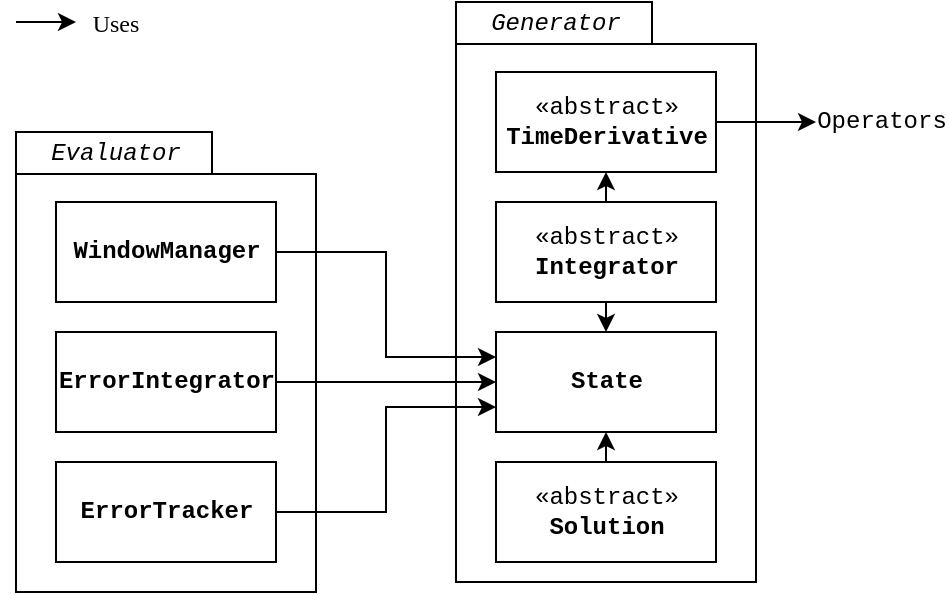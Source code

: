 <mxfile version="11.0.2" type="device"><diagram id="sedAJE-4lXq5-AdCpmQN" name="Page-1"><mxGraphModel dx="782" dy="451" grid="1" gridSize="10" guides="1" tooltips="1" connect="1" arrows="1" fold="1" page="1" pageScale="1" pageWidth="1169" pageHeight="827" math="0" shadow="0"><root><mxCell id="0"/><mxCell id="1" parent="0"/><mxCell id="zrGOiFfr6Xw4bmjXfUE2-1" value="&lt;div style=&quot;line-height: 110%&quot; align=&quot;left&quot;&gt;&lt;br&gt;&lt;/div&gt;" style="shape=folder;fontStyle=1;spacingTop=10;tabWidth=98;tabHeight=21;tabPosition=left;html=1;align=left;fontFamily=Courier New;" vertex="1" parent="1"><mxGeometry x="100" y="85" width="150" height="230" as="geometry"/></mxCell><mxCell id="zrGOiFfr6Xw4bmjXfUE2-4" value="" style="shape=folder;fontStyle=1;spacingTop=10;tabWidth=98;tabHeight=21;tabPosition=left;html=1;fontFamily=Courier New;" vertex="1" parent="1"><mxGeometry x="320" y="20" width="150" height="290" as="geometry"/></mxCell><mxCell id="zrGOiFfr6Xw4bmjXfUE2-20" style="edgeStyle=orthogonalEdgeStyle;rounded=0;orthogonalLoop=1;jettySize=auto;html=1;exitX=0.5;exitY=0;exitDx=0;exitDy=0;entryX=0.5;entryY=1;entryDx=0;entryDy=0;fontFamily=Courier New;" edge="1" parent="1" source="zrGOiFfr6Xw4bmjXfUE2-5" target="zrGOiFfr6Xw4bmjXfUE2-6"><mxGeometry relative="1" as="geometry"/></mxCell><mxCell id="zrGOiFfr6Xw4bmjXfUE2-21" style="edgeStyle=orthogonalEdgeStyle;rounded=0;orthogonalLoop=1;jettySize=auto;html=1;exitX=0.5;exitY=1;exitDx=0;exitDy=0;entryX=0.5;entryY=0;entryDx=0;entryDy=0;fontFamily=Courier New;" edge="1" parent="1" source="zrGOiFfr6Xw4bmjXfUE2-5" target="zrGOiFfr6Xw4bmjXfUE2-13"><mxGeometry relative="1" as="geometry"/></mxCell><mxCell id="zrGOiFfr6Xw4bmjXfUE2-5" value="&lt;div&gt;«abstract»&lt;/div&gt;&lt;b&gt;Integrator&lt;/b&gt;" style="html=1;fontFamily=Courier New;" vertex="1" parent="1"><mxGeometry x="340" y="120" width="110" height="50" as="geometry"/></mxCell><mxCell id="zrGOiFfr6Xw4bmjXfUE2-31" style="edgeStyle=orthogonalEdgeStyle;rounded=0;orthogonalLoop=1;jettySize=auto;html=1;exitX=1;exitY=0.5;exitDx=0;exitDy=0;fontFamily=Times New Roman;" edge="1" parent="1" source="zrGOiFfr6Xw4bmjXfUE2-6"><mxGeometry relative="1" as="geometry"><mxPoint x="500" y="80.034" as="targetPoint"/></mxGeometry></mxCell><mxCell id="zrGOiFfr6Xw4bmjXfUE2-6" value="«abstract»&lt;br&gt;&lt;b&gt;TimeDerivative&lt;/b&gt;" style="html=1;fontFamily=Courier New;" vertex="1" parent="1"><mxGeometry x="340" y="55" width="110" height="50" as="geometry"/></mxCell><mxCell id="zrGOiFfr6Xw4bmjXfUE2-22" style="edgeStyle=orthogonalEdgeStyle;rounded=0;orthogonalLoop=1;jettySize=auto;html=1;exitX=0.5;exitY=0;exitDx=0;exitDy=0;entryX=0.5;entryY=1;entryDx=0;entryDy=0;fontFamily=Courier New;" edge="1" parent="1" source="zrGOiFfr6Xw4bmjXfUE2-7" target="zrGOiFfr6Xw4bmjXfUE2-13"><mxGeometry relative="1" as="geometry"/></mxCell><mxCell id="zrGOiFfr6Xw4bmjXfUE2-7" value="«abstract»&lt;br&gt;&lt;b&gt;Solution&lt;/b&gt;" style="html=1;fontFamily=Courier New;" vertex="1" parent="1"><mxGeometry x="340" y="250" width="110" height="50" as="geometry"/></mxCell><mxCell id="zrGOiFfr6Xw4bmjXfUE2-13" value="&lt;b&gt;State&lt;/b&gt;" style="html=1;fontFamily=Courier New;" vertex="1" parent="1"><mxGeometry x="340" y="185" width="110" height="50" as="geometry"/></mxCell><mxCell id="zrGOiFfr6Xw4bmjXfUE2-24" style="edgeStyle=orthogonalEdgeStyle;rounded=0;orthogonalLoop=1;jettySize=auto;html=1;exitX=1;exitY=0.5;exitDx=0;exitDy=0;entryX=0;entryY=0.25;entryDx=0;entryDy=0;fontFamily=Courier New;" edge="1" parent="1" source="zrGOiFfr6Xw4bmjXfUE2-14" target="zrGOiFfr6Xw4bmjXfUE2-13"><mxGeometry relative="1" as="geometry"/></mxCell><mxCell id="zrGOiFfr6Xw4bmjXfUE2-14" value="&lt;div&gt;WindowManager&lt;/div&gt;" style="html=1;fontFamily=Courier New;fontStyle=1" vertex="1" parent="1"><mxGeometry x="120" y="120" width="110" height="50" as="geometry"/></mxCell><mxCell id="zrGOiFfr6Xw4bmjXfUE2-25" style="edgeStyle=orthogonalEdgeStyle;rounded=0;orthogonalLoop=1;jettySize=auto;html=1;exitX=1;exitY=0.5;exitDx=0;exitDy=0;entryX=0;entryY=0.75;entryDx=0;entryDy=0;fontFamily=Courier New;" edge="1" parent="1" source="zrGOiFfr6Xw4bmjXfUE2-15" target="zrGOiFfr6Xw4bmjXfUE2-13"><mxGeometry relative="1" as="geometry"/></mxCell><mxCell id="zrGOiFfr6Xw4bmjXfUE2-15" value="&lt;div&gt;ErrorTracker&lt;/div&gt;" style="html=1;fontFamily=Courier New;fontStyle=1" vertex="1" parent="1"><mxGeometry x="120" y="250" width="110" height="50" as="geometry"/></mxCell><mxCell id="zrGOiFfr6Xw4bmjXfUE2-23" style="edgeStyle=orthogonalEdgeStyle;rounded=0;orthogonalLoop=1;jettySize=auto;html=1;exitX=1;exitY=0.5;exitDx=0;exitDy=0;entryX=0;entryY=0.5;entryDx=0;entryDy=0;fontFamily=Courier New;" edge="1" parent="1" source="zrGOiFfr6Xw4bmjXfUE2-16" target="zrGOiFfr6Xw4bmjXfUE2-13"><mxGeometry relative="1" as="geometry"/></mxCell><mxCell id="zrGOiFfr6Xw4bmjXfUE2-16" value="&lt;div&gt;ErrorIntegrator&lt;/div&gt;" style="html=1;fontFamily=Courier New;fontStyle=1" vertex="1" parent="1"><mxGeometry x="120" y="185" width="110" height="50" as="geometry"/></mxCell><mxCell id="zrGOiFfr6Xw4bmjXfUE2-17" value="Evaluator" style="text;html=1;strokeColor=none;fillColor=none;align=center;verticalAlign=middle;whiteSpace=wrap;rounded=0;fontFamily=Courier New;fontStyle=2" vertex="1" parent="1"><mxGeometry x="130" y="86" width="40" height="20" as="geometry"/></mxCell><mxCell id="zrGOiFfr6Xw4bmjXfUE2-19" value="Generator" style="text;html=1;strokeColor=none;fillColor=none;align=center;verticalAlign=middle;whiteSpace=wrap;rounded=0;fontFamily=Courier New;fontStyle=2" vertex="1" parent="1"><mxGeometry x="350" y="21" width="40" height="20" as="geometry"/></mxCell><mxCell id="zrGOiFfr6Xw4bmjXfUE2-26" value="" style="endArrow=classic;html=1;fontFamily=Courier New;" edge="1" parent="1"><mxGeometry width="50" height="50" relative="1" as="geometry"><mxPoint x="100" y="30" as="sourcePoint"/><mxPoint x="130" y="30" as="targetPoint"/></mxGeometry></mxCell><mxCell id="zrGOiFfr6Xw4bmjXfUE2-27" value="Uses" style="text;html=1;strokeColor=none;fillColor=none;align=center;verticalAlign=middle;whiteSpace=wrap;rounded=0;fontFamily=Times New Roman;" vertex="1" parent="1"><mxGeometry x="130" y="21" width="40" height="20" as="geometry"/></mxCell><mxCell id="zrGOiFfr6Xw4bmjXfUE2-29" value="Operators" style="text;html=1;strokeColor=none;fillColor=none;align=center;verticalAlign=middle;whiteSpace=wrap;rounded=0;fontFamily=Courier New;" vertex="1" parent="1"><mxGeometry x="513" y="67.5" width="40" height="25" as="geometry"/></mxCell></root></mxGraphModel></diagram></mxfile>